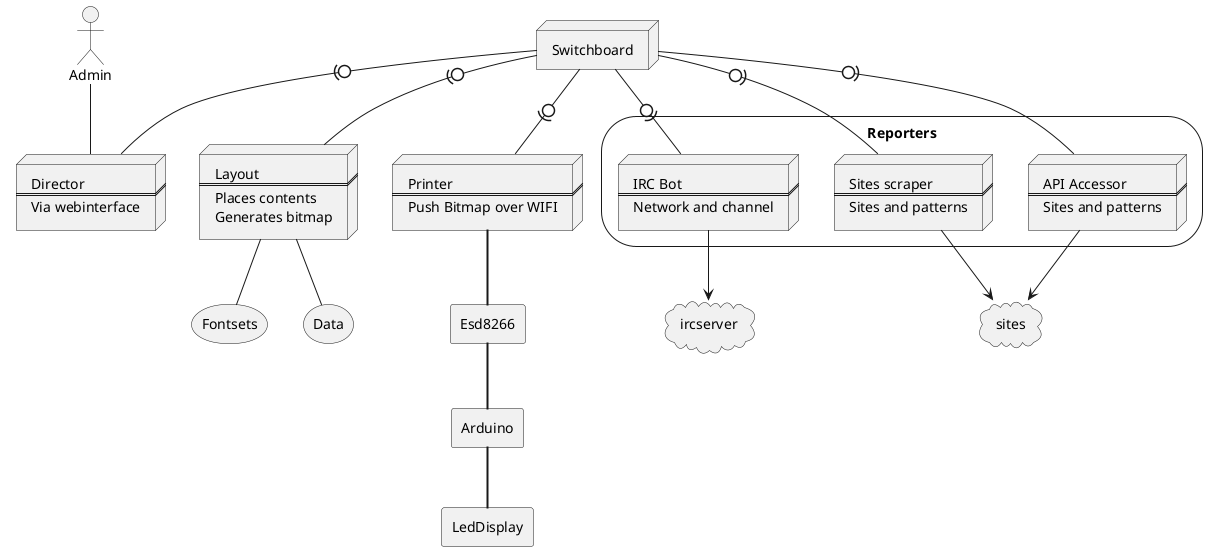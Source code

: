 @startuml
node Director[
Director
===
Via webinterface
]
actor Admin
node Switchboard
storage Reporters {
node IRCBot [
IRC Bot
===
Network and channel
]
node Webscraper [
Sites scraper
===
Sites and patterns
]
node APIAccessor [
API Accessor
===
Sites and patterns
]
}
cloud sites 
cloud ircserver
node Layout [
Layout
===
Places contents
Generates bitmap
]
storage Fontsets
storage Data
node Printer [
Printer
===
Push Bitmap over WIFI
]
agent LedDisplay
agent Esd8266
agent Arduino
Admin -- Director
Layout -- Data
Layout -- Fontsets
Switchboard -0)- Director
Switchboard -0)- Printer
Switchboard -0)- IRCBot
Switchboard -0)- Webscraper
Switchboard -0)- APIAccessor
Switchboard -0)-  Layout
Webscraper --> sites
APIAccessor --> sites
IRCBot --> ircserver
Printer == Esd8266
Esd8266 == Arduino
Arduino == LedDisplay
@enduml
